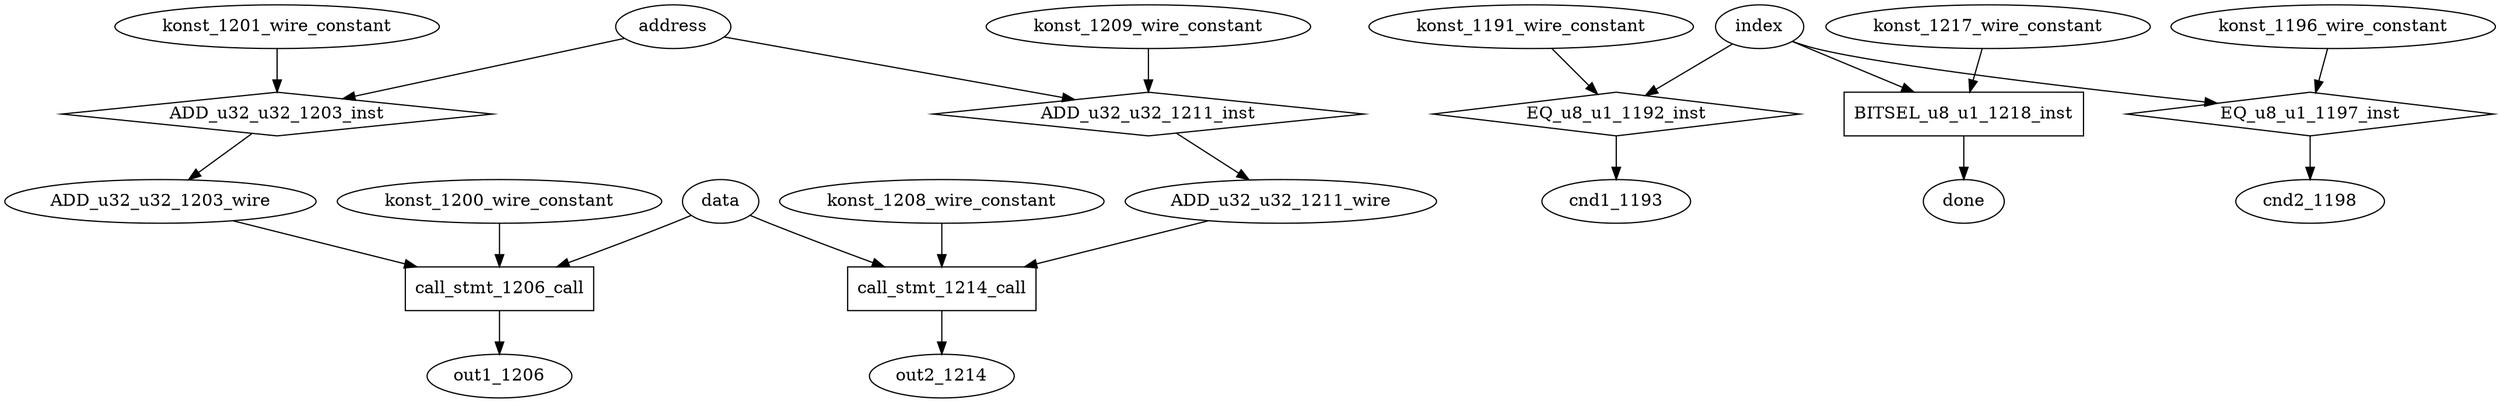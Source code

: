 digraph data_path {
  ADD_u32_u32_1203_wire [shape=ellipse];
  ADD_u32_u32_1211_wire [shape=ellipse];
  cnd1_1193 [shape=ellipse];
  cnd2_1198 [shape=ellipse];
  konst_1191_wire_constant [shape=ellipse];
  konst_1196_wire_constant [shape=ellipse];
  konst_1200_wire_constant [shape=ellipse];
  konst_1201_wire_constant [shape=ellipse];
  konst_1208_wire_constant [shape=ellipse];
  konst_1209_wire_constant [shape=ellipse];
  konst_1217_wire_constant [shape=ellipse];
  out1_1206 [shape=ellipse];
  out2_1214 [shape=ellipse];
  ADD_u32_u32_1203_inst [shape=diamond];
address  -> ADD_u32_u32_1203_inst;
konst_1201_wire_constant  -> ADD_u32_u32_1203_inst;
ADD_u32_u32_1203_inst -> ADD_u32_u32_1203_wire;
  ADD_u32_u32_1211_inst [shape=diamond];
address  -> ADD_u32_u32_1211_inst;
konst_1209_wire_constant  -> ADD_u32_u32_1211_inst;
ADD_u32_u32_1211_inst -> ADD_u32_u32_1211_wire;
  BITSEL_u8_u1_1218_inst [shape=rectangle];
index  -> BITSEL_u8_u1_1218_inst;
konst_1217_wire_constant  -> BITSEL_u8_u1_1218_inst;
BITSEL_u8_u1_1218_inst -> done;
  EQ_u8_u1_1192_inst [shape=diamond];
index  -> EQ_u8_u1_1192_inst;
konst_1191_wire_constant  -> EQ_u8_u1_1192_inst;
EQ_u8_u1_1192_inst -> cnd1_1193;
  EQ_u8_u1_1197_inst [shape=diamond];
index  -> EQ_u8_u1_1197_inst;
konst_1196_wire_constant  -> EQ_u8_u1_1197_inst;
EQ_u8_u1_1197_inst -> cnd2_1198;
  call_stmt_1206_call [shape=rectangle];
konst_1200_wire_constant  -> call_stmt_1206_call;
ADD_u32_u32_1203_wire  -> call_stmt_1206_call;
data  -> call_stmt_1206_call;
call_stmt_1206_call -> out1_1206;
  call_stmt_1214_call [shape=rectangle];
konst_1208_wire_constant  -> call_stmt_1214_call;
ADD_u32_u32_1211_wire  -> call_stmt_1214_call;
data  -> call_stmt_1214_call;
call_stmt_1214_call -> out2_1214;
}
